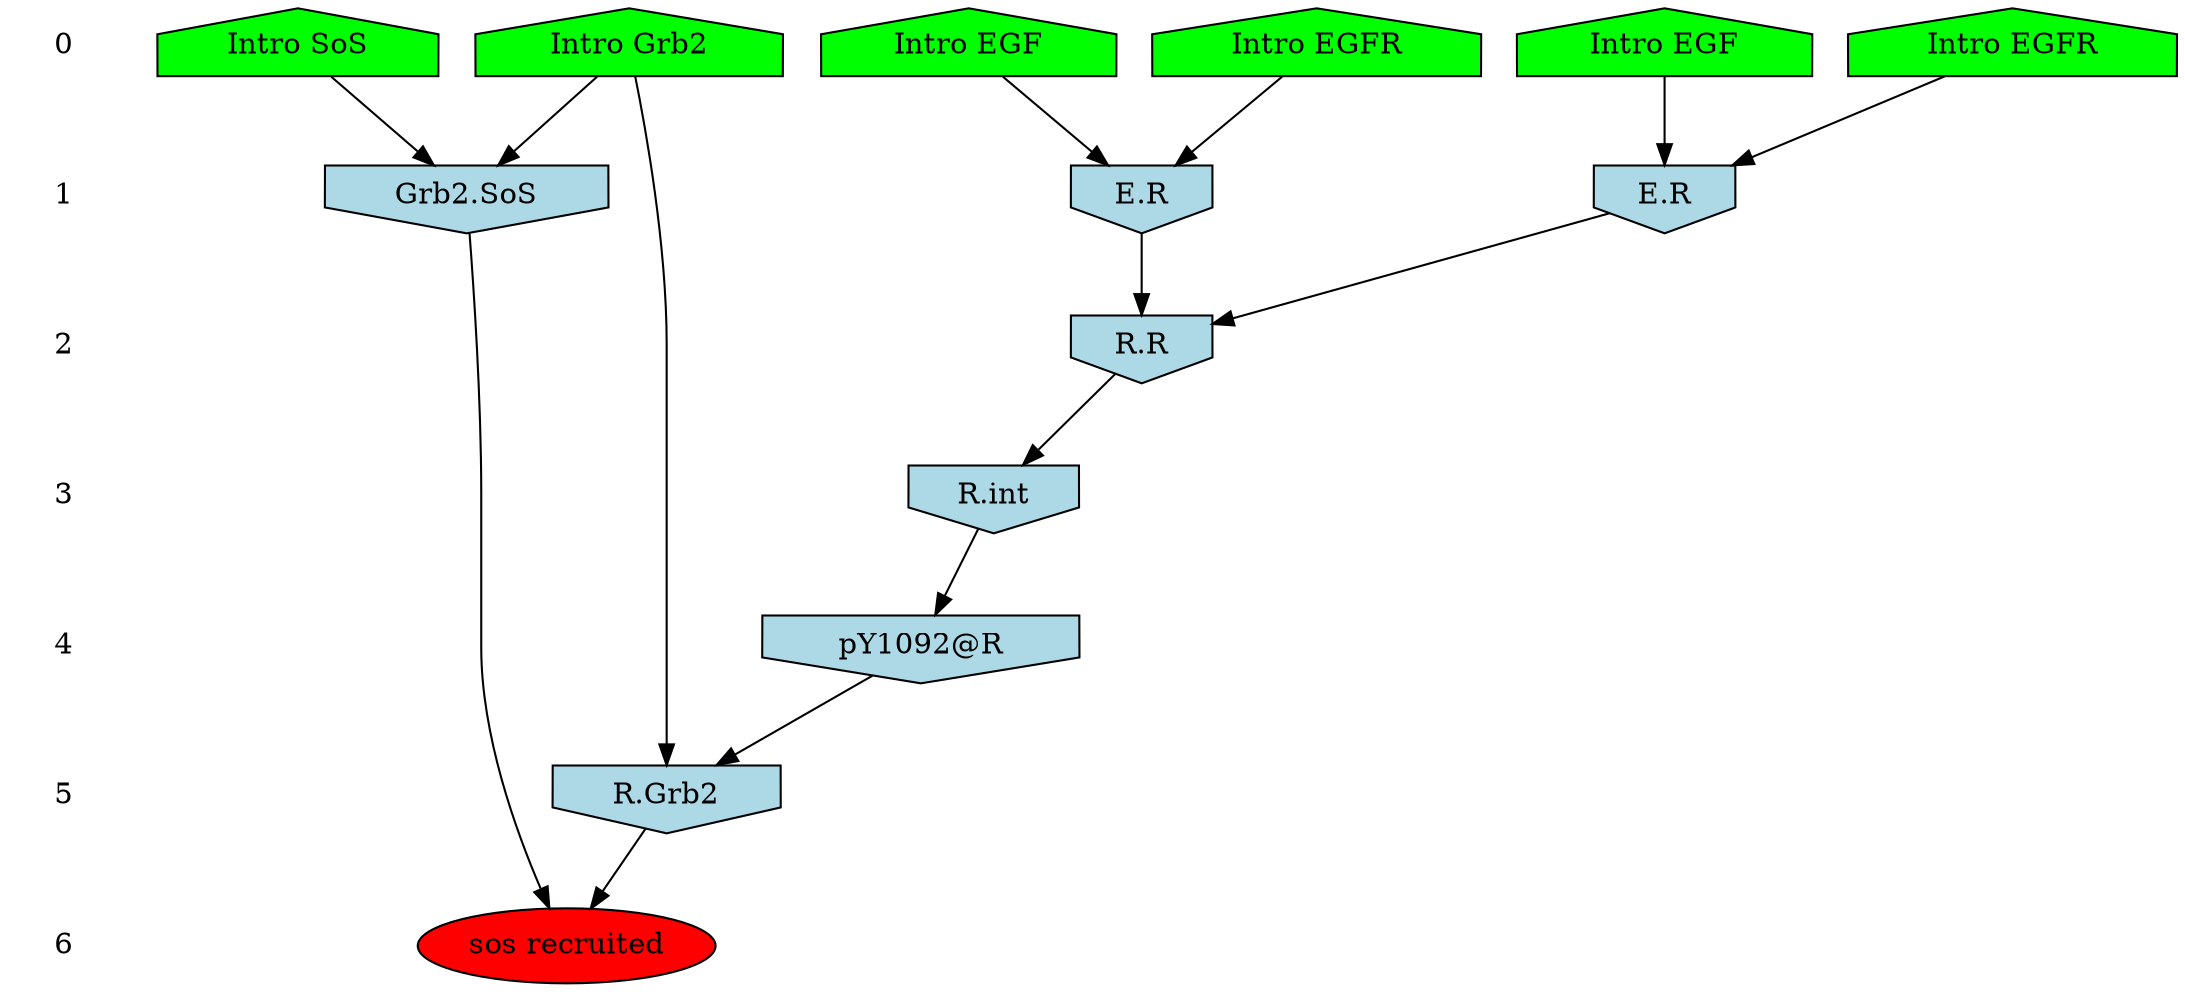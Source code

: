 /* Compression of 679 causal flows obtained in average at 1.569875E+00 t.u */
/* Compressed causal flows were: [1;2;3;5;7;8;9;10;11;12;14;17;18;19;20;21;
22;23;24;25;26;27;28;30;31;32;33;34;35;37;38;39;43;44;46;47;49;50;51;53;54;
55;56;57;58;60;61;62;63;64;65;69;70;71;73;75;77;79;80;83;84;86;88;89;90;91;
92;94;95;97;98;101;102;103;104;105;106;107;108;109;110;111;112;114;115;116;
117;118;120;121;122;124;126;127;128;129;130;134;136;137;141;142;143;144;146;
147;148;151;152;154;155;156;157;158;161;162;163;164;165;166;167;168;171;172;
173;175;177;179;181;183;187;188;189;191;192;195;196;197;198;201;202;203;204;
206;207;208;209;210;213;214;217;218;219;221;224;227;229;231;232;233;236;237;
238;239;240;242;246;248;249;251;253;254;255;257;260;263;264;266;267;268;271;
273;274;276;277;278;279;280;282;283;284;285;286;287;288;289;291;293;294;295;
298;301;302;303;305;306;307;308;310;311;312;314;315;316;318;320;321;322;323;
324;325;326;327;328;329;330;331;332;336;338;339;341;342;344;346;347;350;351;
353;354;359;361;362;364;365;366;368;370;371;372;374;375;376;377;378;379;380;
385;386;388;391;392;393;394;395;396;397;400;404;407;409;410;411;413;415;416;
417;418;420;421;422;425;426;428;432;433;435;437;438;441;442;443;444;449;451;
453;455;458;463;465;466;467;468;469;470;471;472;473;476;478;480;481;482;483;
484;486;488;489;490;491;493;496;498;503;505;507;508;509;511;514;515;516;519;
520;521;522;523;524;526;527;528;529;531;533;535;536;537;538;539;540;543;546;
547;548;551;552;553;554;555;557;558;559;560;561;562;563;564;565;567;568;569;
571;572;573;575;576;578;579;582;585;586;587;588;589;590;592;593;594;595;596;
597;600;601;603;604;605;607;609;610;613;614;615;617;618;621;624;625;627;630;
632;635;636;638;640;643;645;646;647;651;652;654;656;657;658;660;661;663;664;
668;670;671;672;673;674;677;678;684;685;686;689;691;697;698;700;702;706;707;
710;711;712;714;717;718;721;722;724;725;726;727;728;729;730;731;732;734;735;
740;741;743;747;748;749;750;751;753;754;755;756;757;758;759;760;761;766;768;
769;771;773;775;777;783;784;785;786;788;789;790;791;792;793;794;797;798;799;
800;802;803;805;809;810;811;812;814;815;816;817;819;822;823;825;827;828;829;
830;831;833;835;836;837;838;839;840;841;845;846;847;851;852;854;855;857;858;
860;861;862;863;864;865;866;867;868;869;870;871;872;876;878;879;880;881;883;
884;885;886;891;892;893;894;895;896;898;899;902;903;906;909;910;911;912;913;
914;915;916;918;919;920;921;922;927;930;931;932;933;935;937;941;942;943;945;
946;949;952;953;956;958;959;960;962;963;966;967;968;969;972;973;976;977;978;
979;980;981;982;983;985;987;990;991;992;993;994;995;1000;1006;1007;1008;1009;
1010;1011;1012;1013;1014;1018;1019;1022;1023;1024;1027;1033;1034;1035;1037;
1038;1039;1043;1045;1046;1047;1048;1049;1050;1052;1054;1062;1064;1065;1067;
1068;1069;1070;1071;1072;1074;1075;1076;1077;1078;1079;1080;1081] */
digraph G{
 ranksep=.5 ;
{ rank = same ; "0" [shape=plaintext] ;
node_1 [label="Intro EGF", shape=house, style=filled, fillcolor=green] ;
node_2 [label="Intro EGF", shape=house, style=filled, fillcolor=green] ;
node_3 [label="Intro EGFR", shape=house, style=filled, fillcolor=green] ;
node_4 [label="Intro EGFR", shape=house, style=filled, fillcolor=green] ;
node_8 [label="Intro SoS", shape=house, style=filled, fillcolor=green] ;
node_11 [label="Intro Grb2", shape=house, style=filled, fillcolor=green] ;
}
{ rank = same ; "1" [shape=plaintext] ;
node_5 [label="E.R", shape=invhouse, style=filled, fillcolor = lightblue] ;
node_6 [label="E.R", shape=invhouse, style=filled, fillcolor = lightblue] ;
node_13 [label="Grb2.SoS", shape=invhouse, style=filled, fillcolor = lightblue] ;
}
{ rank = same ; "2" [shape=plaintext] ;
node_7 [label="R.R", shape=invhouse, style=filled, fillcolor = lightblue] ;
}
{ rank = same ; "3" [shape=plaintext] ;
node_9 [label="R.int", shape=invhouse, style=filled, fillcolor = lightblue] ;
}
{ rank = same ; "4" [shape=plaintext] ;
node_10 [label="pY1092@R", shape=invhouse, style=filled, fillcolor = lightblue] ;
}
{ rank = same ; "5" [shape=plaintext] ;
node_12 [label="R.Grb2", shape=invhouse, style=filled, fillcolor = lightblue] ;
}
{ rank = same ; "6" [shape=plaintext] ;
node_14 [label="sos recruited", style=filled, fillcolor=red] ;
}
"0" -> "1" [style="invis"];
"1" -> "2" [style="invis"];
"2" -> "3" [style="invis"];
"3" -> "4" [style="invis"];
"4" -> "5" [style="invis"];
"5" -> "6" [style="invis"];
node_2 -> node_5
node_3 -> node_5
node_1 -> node_6
node_4 -> node_6
node_5 -> node_7
node_6 -> node_7
node_7 -> node_9
node_9 -> node_10
node_10 -> node_12
node_11 -> node_12
node_8 -> node_13
node_11 -> node_13
node_12 -> node_14
node_13 -> node_14
}
/*
 Dot generation time: 0.000250
*/
